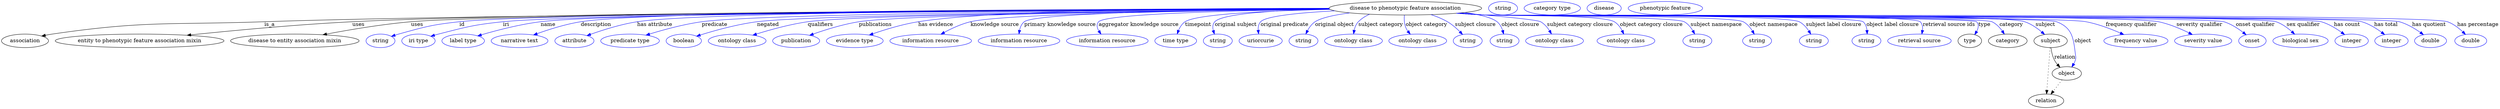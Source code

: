 digraph {
	graph [bb="0,0,6639.4,283"];
	node [label="\N"];
	"disease to phenotypic feature association"	[height=0.5,
		label="disease to phenotypic feature association",
		pos="3732.4,265",
		width=5.6328];
	association	[height=0.5,
		pos="62.394,178",
		width=1.7332];
	"disease to phenotypic feature association" -> association	[label=is_a,
		lp="712.39,221.5",
		pos="e,106.72,190.74 3530.9,262.91 2945.7,259.55 1252.3,248.39 698.39,229 447.45,220.22 382.85,232.32 134.39,196 128.61,195.16 122.61,\
194.07 116.66,192.87"];
	"entity to phenotypic feature association mixin"	[height=0.5,
		pos="367.39,178",
		width=6.2286];
	"disease to phenotypic feature association" -> "entity to phenotypic feature association mixin"	[label=uses,
		lp="948.89,221.5",
		pos="e,493.43,192.91 3530.3,263.47 2975.7,261.68 1438.3,254.51 932.39,229 785.61,221.6 617.95,205.83 503.63,193.97"];
	"disease to entity association mixin"	[height=0.5,
		pos="780.39,178",
		width=4.7482];
	"disease to phenotypic feature association" -> "disease to entity association mixin"	[label=uses,
		lp="1104.9,221.5",
		pos="e,854.69,194.22 3530.7,263.05 2954.8,260.09 1328.6,249.97 1088.4,229 1012.2,222.35 926.42,207.83 864.76,196.15"];
	id	[color=blue,
		height=0.5,
		label=string,
		pos="1007.4,178",
		width=1.0652];
	"disease to phenotypic feature association" -> id	[color=blue,
		label=id,
		lp="1224.4,221.5",
		pos="e,1036.4,190 3530.1,263.36 2973.3,261.29 1444,253.44 1217.4,229 1144.3,221.12 1126.2,215.65 1055.4,196 1052.3,195.14 1049.1,194.17 \
1045.9,193.16",
		style=solid];
	iri	[color=blue,
		height=0.5,
		label="iri type",
		pos="1108.4,178",
		width=1.2277];
	"disease to phenotypic feature association" -> iri	[color=blue,
		label=iri,
		lp="1341.4,221.5",
		pos="e,1141.3,190.23 3530.3,263.08 2991.8,260.34 1548.4,251.02 1333.4,229 1256,221.07 1236.8,215.26 1161.4,196 1158,195.14 1154.5,194.18 \
1151,193.17",
		style=solid];
	name	[color=blue,
		height=0.5,
		label="label type",
		pos="1227.4,178",
		width=1.5707];
	"disease to phenotypic feature association" -> name	[color=blue,
		label=name,
		lp="1452.4,221.5",
		pos="e,1266.2,191.3 3530.1,263.44 3007.2,261.64 1636.9,254.52 1432.4,229 1378,222.21 1317.1,206.27 1276,194.2",
		style=solid];
	description	[color=blue,
		height=0.5,
		label="narrative text",
		pos="1377.4,178",
		width=2.0943];
	"disease to phenotypic feature association" -> description	[color=blue,
		label=description,
		lp="1579.9,221.5",
		pos="e,1414.6,193.81 3529.8,264.04 3024,263.66 1732.2,259.66 1539.4,229 1499.6,222.68 1456.1,208.83 1424.2,197.3",
		style=solid];
	"has attribute"	[color=blue,
		height=0.5,
		label=attribute,
		pos="1522.4,178",
		width=1.4443];
	"disease to phenotypic feature association" -> "has attribute"	[color=blue,
		label="has attribute",
		lp="1735.4,221.5",
		pos="e,1555.5,191.92 3530.1,263.7 3049.5,262.52 1866.5,256.8 1688.4,229 1645.5,222.31 1598.3,207.31 1565.3,195.48",
		style=solid];
	predicate	[color=blue,
		height=0.5,
		label="predicate type",
		pos="1670.4,178",
		width=2.1665];
	"disease to phenotypic feature association" -> predicate	[color=blue,
		label=predicate,
		lp="1894.4,221.5",
		pos="e,1712.4,193.16 3530.6,262.95 3080.6,260.2 2021.9,251.44 1860.4,229 1812.8,222.39 1760,207.91 1722.2,196.22",
		style=solid];
	negated	[color=blue,
		height=0.5,
		label=boolean,
		pos="1813.4,178",
		width=1.2999];
	"disease to phenotypic feature association" -> negated	[color=blue,
		label=negated,
		lp="2036.4,221.5",
		pos="e,1847.2,190.49 3531.5,262.33 3109,258.46 2154.7,247.76 2007.4,229 1954.8,222.3 1896.1,205.86 1857.2,193.65",
		style=solid];
	qualifiers	[color=blue,
		height=0.5,
		label="ontology class",
		pos="1954.4,178",
		width=2.1304];
	"disease to phenotypic feature association" -> qualifiers	[color=blue,
		label=qualifiers,
		lp="2175.9,221.5",
		pos="e,1996,193.12 3531.9,262.25 3135,258.4 2276.2,247.99 2142.4,229 2095.3,222.31 2043.1,207.84 2005.7,196.18",
		style=solid];
	publications	[color=blue,
		height=0.5,
		label=publication,
		pos="2111.4,178",
		width=1.7332];
	"disease to phenotypic feature association" -> publications	[color=blue,
		label=publications,
		lp="2322.4,221.5",
		pos="e,2147.2,192.77 3532,262.14 3162.1,258.27 2398.6,248.08 2278.4,229 2236.2,222.3 2189.8,207.8 2156.7,196.13",
		style=solid];
	"has evidence"	[color=blue,
		height=0.5,
		label="evidence type",
		pos="2267.4,178",
		width=2.0943];
	"disease to phenotypic feature association" -> "has evidence"	[color=blue,
		label="has evidence",
		lp="2482.9,221.5",
		pos="e,2306,193.56 3529.5,264.95 3219,265.32 2640.6,261.39 2436.4,229 2394.7,222.39 2348.9,208.39 2315.5,196.89",
		style=solid];
	"knowledge source"	[color=blue,
		height=0.5,
		label="information resource",
		pos="2469.4,178",
		width=3.015];
	"disease to phenotypic feature association" -> "knowledge source"	[color=blue,
		label="knowledge source",
		lp="2639.9,221.5",
		pos="e,2496.6,195.66 3531.6,262.38 3224.8,259.23 2665.4,250.59 2575.4,229 2551,223.14 2525.5,211.3 2505.6,200.62",
		style=solid];
	"primary knowledge source"	[color=blue,
		height=0.5,
		label="information resource",
		pos="2704.4,178",
		width=3.015];
	"disease to phenotypic feature association" -> "primary knowledge source"	[color=blue,
		label="primary knowledge source",
		lp="2813.4,221.5",
		pos="e,2704.3,196.18 3530.7,263.09 3244,260.93 2749.7,253.64 2718.4,229 2711.4,223.47 2707.7,214.73 2705.8,206.08",
		style=solid];
	"aggregator knowledge source"	[color=blue,
		height=0.5,
		label="information resource",
		pos="2939.4,178",
		width=3.015];
	"disease to phenotypic feature association" -> "aggregator knowledge source"	[color=blue,
		label="aggregator knowledge source",
		lp="3022.9,221.5",
		pos="e,2922.7,195.94 3531.8,262.26 3297,259.21 2937.4,250.97 2916.4,229 2909.8,222.07 2911.9,212.87 2916.9,204.26",
		style=solid];
	timepoint	[color=blue,
		height=0.5,
		label="time type",
		pos="3121.4,178",
		width=1.5346];
	"disease to phenotypic feature association" -> timepoint	[color=blue,
		label=timepoint,
		lp="3181.4,221.5",
		pos="e,3125.3,196.37 3532.6,261.84 3375.6,258.52 3178.4,250.14 3146.4,229 3138.2,223.58 3132.6,214.62 3128.8,205.76",
		style=solid];
	"original subject"	[color=blue,
		height=0.5,
		label=string,
		pos="3233.4,178",
		width=1.0652];
	"disease to phenotypic feature association" -> "original subject"	[color=blue,
		label="original subject",
		lp="3281.4,221.5",
		pos="e,3224.4,195.9 3530.9,262.94 3398.8,260.07 3246.7,251.78 3225.4,229 3219.5,222.72 3219.3,213.94 3221.3,205.5",
		style=solid];
	"original predicate"	[color=blue,
		height=0.5,
		label=uriorcurie,
		pos="3347.4,178",
		width=1.5887];
	"disease to phenotypic feature association" -> "original predicate"	[color=blue,
		label="original predicate",
		lp="3410.9,221.5",
		pos="e,3342.1,196.39 3545.1,258.09 3454.2,253.25 3361.6,244.53 3347.4,229 3341.9,222.96 3340.4,214.59 3340.8,206.43",
		style=solid];
	"original object"	[color=blue,
		height=0.5,
		label=string,
		pos="3461.4,178",
		width=1.0652];
	"disease to phenotypic feature association" -> "original object"	[color=blue,
		label="original object",
		lp="3543.9,221.5",
		pos="e,3467.6,196.15 3584.6,252.6 3545.1,247.33 3508.8,239.76 3492.4,229 3483.6,223.26 3476.9,214.11 3472,205.2",
		style=solid];
	"subject category"	[color=blue,
		height=0.5,
		label="ontology class",
		pos="3594.4,178",
		width=2.1304];
	"disease to phenotypic feature association" -> "subject category"	[color=blue,
		label="subject category",
		lp="3666.9,221.5",
		pos="e,3594.7,196.4 3637.3,249.1 3626.2,244.14 3615.8,237.6 3607.4,229 3601.5,222.97 3598.2,214.6 3596.3,206.44",
		style=solid];
	"object category"	[color=blue,
		height=0.5,
		label="ontology class",
		pos="3765.4,178",
		width=2.1304];
	"disease to phenotypic feature association" -> "object category"	[color=blue,
		label="object category",
		lp="3788.9,221.5",
		pos="e,3745.6,195.74 3729.8,246.74 3729,236.82 3729.3,224.32 3733.4,214 3734.9,210.32 3736.9,206.79 3739.3,203.48",
		style=solid];
	"subject closure"	[color=blue,
		height=0.5,
		label=string,
		pos="3898.4,178",
		width=1.0652];
	"disease to phenotypic feature association" -> "subject closure"	[color=blue,
		label="subject closure",
		lp="3918.9,221.5",
		pos="e,3884.7,194.97 3800.5,248.03 3815.5,243.08 3830.9,236.81 3844.4,229 3856.6,221.93 3868.3,211.65 3877.7,202.25",
		style=solid];
	"object closure"	[color=blue,
		height=0.5,
		label=string,
		pos="3994.4,178",
		width=1.0652];
	"disease to phenotypic feature association" -> "object closure"	[color=blue,
		label="object closure",
		lp="4037.4,221.5",
		pos="e,3992.6,196.43 3891.8,253.8 3929,248.62 3961.9,240.79 3976.4,229 3983.4,223.3 3987.7,214.67 3990.3,206.17",
		style=solid];
	"subject category closure"	[color=blue,
		height=0.5,
		label="ontology class",
		pos="4127.4,178",
		width=2.1304];
	"disease to phenotypic feature association" -> "subject category closure"	[color=blue,
		label="subject category closure",
		lp="4195.9,221.5",
		pos="e,4119.7,196.39 3878.6,252.51 3973.7,244.58 4081.8,234.51 4091.4,229 4101,223.48 4108.7,214.25 4114.5,205.21",
		style=solid];
	"object category closure"	[color=blue,
		height=0.5,
		label="ontology class",
		pos="4319.4,178",
		width=2.1304];
	"disease to phenotypic feature association" -> "object category closure"	[color=blue,
		label="object category closure",
		lp="4386.9,221.5",
		pos="e,4313.3,196.03 3874,252.1 3897.5,250.28 3921.6,248.51 3944.4,247 3982.5,244.47 4254.4,248.19 4287.4,229 4296.7,223.61 4303.7,214.36 \
4308.7,205.27",
		style=solid];
	"subject namespace"	[color=blue,
		height=0.5,
		label=string,
		pos="4509.4,178",
		width=1.0652];
	"disease to phenotypic feature association" -> "subject namespace"	[color=blue,
		label="subject namespace",
		lp="4559.4,221.5",
		pos="e,4502.4,196.14 3871.7,251.91 3896,250.07 3920.9,248.34 3944.4,247 3973.8,245.32 4448.5,243.05 4474.4,229 4484.2,223.7 4491.8,214.33 \
4497.4,205.13",
		style=solid];
	"object namespace"	[color=blue,
		height=0.5,
		label=string,
		pos="4668.4,178",
		width=1.0652];
	"disease to phenotypic feature association" -> "object namespace"	[color=blue,
		label="object namespace",
		lp="4712.4,221.5",
		pos="e,4661,195.7 3870.9,251.82 3895.4,249.97 3920.6,248.26 3944.4,247 3982.5,244.97 4597.5,246.63 4631.4,229 4641.7,223.63 4649.9,213.94 \
4655.9,204.51",
		style=solid];
	"subject label closure"	[color=blue,
		height=0.5,
		label=string,
		pos="4819.4,178",
		width=1.0652];
	"disease to phenotypic feature association" -> "subject label closure"	[color=blue,
		label="subject label closure",
		lp="4872.4,221.5",
		pos="e,4811.4,195.74 3870.3,251.77 3895,249.91 3920.4,248.22 3944.4,247 3990.8,244.64 4738.9,249.83 4780.4,229 4791.1,223.63 4799.7,213.81 \
4806.1,204.28",
		style=solid];
	"object label closure"	[color=blue,
		height=0.5,
		label=string,
		pos="4958.4,178",
		width=1.0652];
	"disease to phenotypic feature association" -> "object label closure"	[color=blue,
		label="object label closure",
		lp="5028.9,221.5",
		pos="e,4960.7,196.01 3869.7,251.74 3894.6,249.87 3920.2,248.18 3944.4,247 3972.3,245.63 4929.3,247.32 4950.4,229 4956.9,223.35 4959.6,\
214.68 4960.5,206.14",
		style=solid];
	"retrieval source ids"	[color=blue,
		height=0.5,
		label="retrieval source",
		pos="5099.4,178",
		width=2.347];
	"disease to phenotypic feature association" -> "retrieval source ids"	[color=blue,
		label="retrieval source ids",
		lp="5178.9,221.5",
		pos="e,5106.2,196.1 3869.4,251.71 3894.4,249.84 3920.1,248.16 3944.4,247 3976.5,245.46 5079.8,251.92 5102.4,229 5108.3,223.01 5109.3,\
214.41 5108.3,206.03",
		style=solid];
	type	[height=0.5,
		pos="5233.4,178",
		width=0.86659];
	"disease to phenotypic feature association" -> type	[color=blue,
		label=type,
		lp="5273.4,221.5",
		pos="e,5246.9,194.33 3869.2,251.69 3894.2,249.83 3920.1,248.14 3944.4,247 3962.5,246.15 5239.6,241.94 5252.4,229 5259.3,221.96 5257.2,\
212.12 5252.4,203.04",
		style=solid];
	category	[height=0.5,
		pos="5334.4,178",
		width=1.4263];
	"disease to phenotypic feature association" -> category	[color=blue,
		label=category,
		lp="5344.9,221.5",
		pos="e,5325.8,195.8 3869.2,251.69 3894.2,249.82 3920.1,248.14 3944.4,247 3981.8,245.25 5259.6,245.26 5293.4,229 5304.4,223.71 5313.4,\
213.89 5320.2,204.35",
		style=solid];
	subject	[height=0.5,
		pos="5448.4,178",
		width=1.2277];
	"disease to phenotypic feature association" -> subject	[color=blue,
		label=subject,
		lp="5435.4,221.5",
		pos="e,5432.8,195 3869.2,251.67 3894.2,249.8 3920.1,248.13 3944.4,247 4024.1,243.31 5304.7,254.35 5380.4,229 5397,223.42 5413,212.12 \
5425.3,201.67",
		style=solid];
	object	[height=0.5,
		pos="5491.4,91",
		width=1.0832];
	"disease to phenotypic feature association" -> object	[color=blue,
		label=object,
		lp="5534.4,178",
		pos="e,5504.8,108.09 3868.9,251.68 3894,249.8 3920,248.12 3944.4,247 3986.6,245.06 5426.1,244.55 5465.4,229 5506.7,212.67 5509.2,186.07 \
5514.4,142 5515.2,135.38 5516.3,133.39 5514.4,127 5513.4,123.55 5511.9,120.13 5510.1,116.85",
		style=solid];
	"frequency qualifier"	[color=blue,
		height=0.5,
		label="frequency value",
		pos="5675.4,178",
		width=2.3651];
	"disease to phenotypic feature association" -> "frequency qualifier"	[color=blue,
		label="frequency qualifier",
		lp="5663.4,221.5",
		pos="e,5643.2,194.72 3868.9,251.67 3894,249.79 3920,248.12 3944.4,247 4033.1,242.95 5455.1,245.37 5542.4,229 5574.1,223.05 5608.1,210.13 \
5633.8,198.91",
		style=solid];
	"severity qualifier"	[color=blue,
		height=0.5,
		label="severity value",
		pos="5854.4,178",
		width=2.1123];
	"disease to phenotypic feature association" -> "severity qualifier"	[color=blue,
		label="severity qualifier",
		lp="5844.4,221.5",
		pos="e,5825.6,194.85 3868.6,251.66 3893.8,249.78 3919.9,248.11 3944.4,247 4043.8,242.52 5638,249.15 5735.4,229 5763.7,223.14 5793.8,210.46 \
5816.6,199.33",
		style=solid];
	"onset qualifier"	[color=blue,
		height=0.5,
		label=onset,
		pos="5984.4,178",
		width=1.011];
	"disease to phenotypic feature association" -> "onset qualifier"	[color=blue,
		label="onset qualifier",
		lp="5992.9,221.5",
		pos="e,5967.7,194.31 3868.6,251.64 3893.8,249.77 3919.9,248.09 3944.4,247 3998.9,244.57 5857.2,245.06 5909.4,229 5927.8,223.32 5945.9,\
211.5 5959.7,200.78",
		style=solid];
	"sex qualifier"	[color=blue,
		height=0.5,
		label="biological sex",
		pos="6112.4,178",
		width=2.0401];
	"disease to phenotypic feature association" -> "sex qualifier"	[color=blue,
		label="sex qualifier",
		lp="6120.4,221.5",
		pos="e,6097.1,195.74 3868.6,251.63 3893.8,249.76 3919.9,248.09 3944.4,247 4002.8,244.41 5993.2,248.26 6048.4,229 6063.9,223.6 6078.5,\
212.8 6089.8,202.62",
		style=solid];
	"has count"	[color=blue,
		height=0.5,
		label=integer,
		pos="6248.4,178",
		width=1.2277];
	"disease to phenotypic feature association" -> "has count"	[color=blue,
		label="has count",
		lp="6236.4,221.5",
		pos="e,6230.1,194.57 3868.6,251.62 3893.8,249.75 3919.9,248.08 3944.4,247 4006.1,244.28 6109.1,246.27 6168.4,229 6187.8,223.34 6207.2,\
211.47 6222,200.72",
		style=solid];
	"has total"	[color=blue,
		height=0.5,
		label=integer,
		pos="6354.4,178",
		width=1.2277];
	"disease to phenotypic feature association" -> "has total"	[color=blue,
		label="has total",
		lp="6339.9,221.5",
		pos="e,6336.4,194.57 3868.3,251.64 3893.6,249.75 3919.8,248.08 3944.4,247 4009.1,244.16 6213.3,247.27 6275.4,229 6294.7,223.33 6313.8,\
211.47 6328.3,200.72",
		style=solid];
	"has quotient"	[color=blue,
		height=0.5,
		label=double,
		pos="6458.4,178",
		width=1.1735];
	"disease to phenotypic feature association" -> "has quotient"	[color=blue,
		label="has quotient",
		lp="6454.4,221.5",
		pos="e,6439.7,194.34 3868.3,251.63 3893.6,249.75 3919.8,248.08 3944.4,247 4011.9,244.05 6310.4,247.32 6375.4,229 6395.6,223.31 6415.8,\
211.33 6431.2,200.51",
		style=solid];
	"has percentage"	[color=blue,
		height=0.5,
		label=double,
		pos="6565.4,178",
		width=1.1735];
	"disease to phenotypic feature association" -> "has percentage"	[color=blue,
		label="has percentage",
		lp="6584.4,221.5",
		pos="e,6551.4,195 3868.3,251.62 3893.6,249.74 3919.8,248.07 3944.4,247 4015.4,243.91 6436.4,252.9 6503.4,229 6518.7,223.54 6533,212.56 \
6544,202.28",
		style=solid];
	association_type	[color=blue,
		height=0.5,
		label=string,
		pos="3991.4,265",
		width=1.0652];
	association_category	[color=blue,
		height=0.5,
		label="category type",
		pos="4122.4,265",
		width=2.0762];
	subject -> object	[label=relation,
		lp="5486.4,134.5",
		pos="e,5473.5,107.23 5449.5,159.55 5450.7,149.57 5453.2,137.07 5458.4,127 5460.6,122.68 5463.5,118.52 5466.7,114.66"];
	relation	[height=0.5,
		pos="5436.4,18",
		width=1.2999];
	subject -> relation	[pos="e,5437.7,36.188 5447.1,159.79 5445,132.48 5441,78.994 5438.5,46.38",
		style=dotted];
	"disease to phenotypic feature association_subject"	[color=blue,
		height=0.5,
		label=disease,
		pos="4260.4,265",
		width=1.2638];
	object -> relation	[pos="e,5449.2,35.54 5478.9,73.889 5472,64.939 5463.2,53.617 5455.4,43.584",
		style=dotted];
	"disease to phenotypic feature association_object"	[color=blue,
		height=0.5,
		label="phenotypic feature",
		pos="4422.4,265",
		width=2.7442];
}
